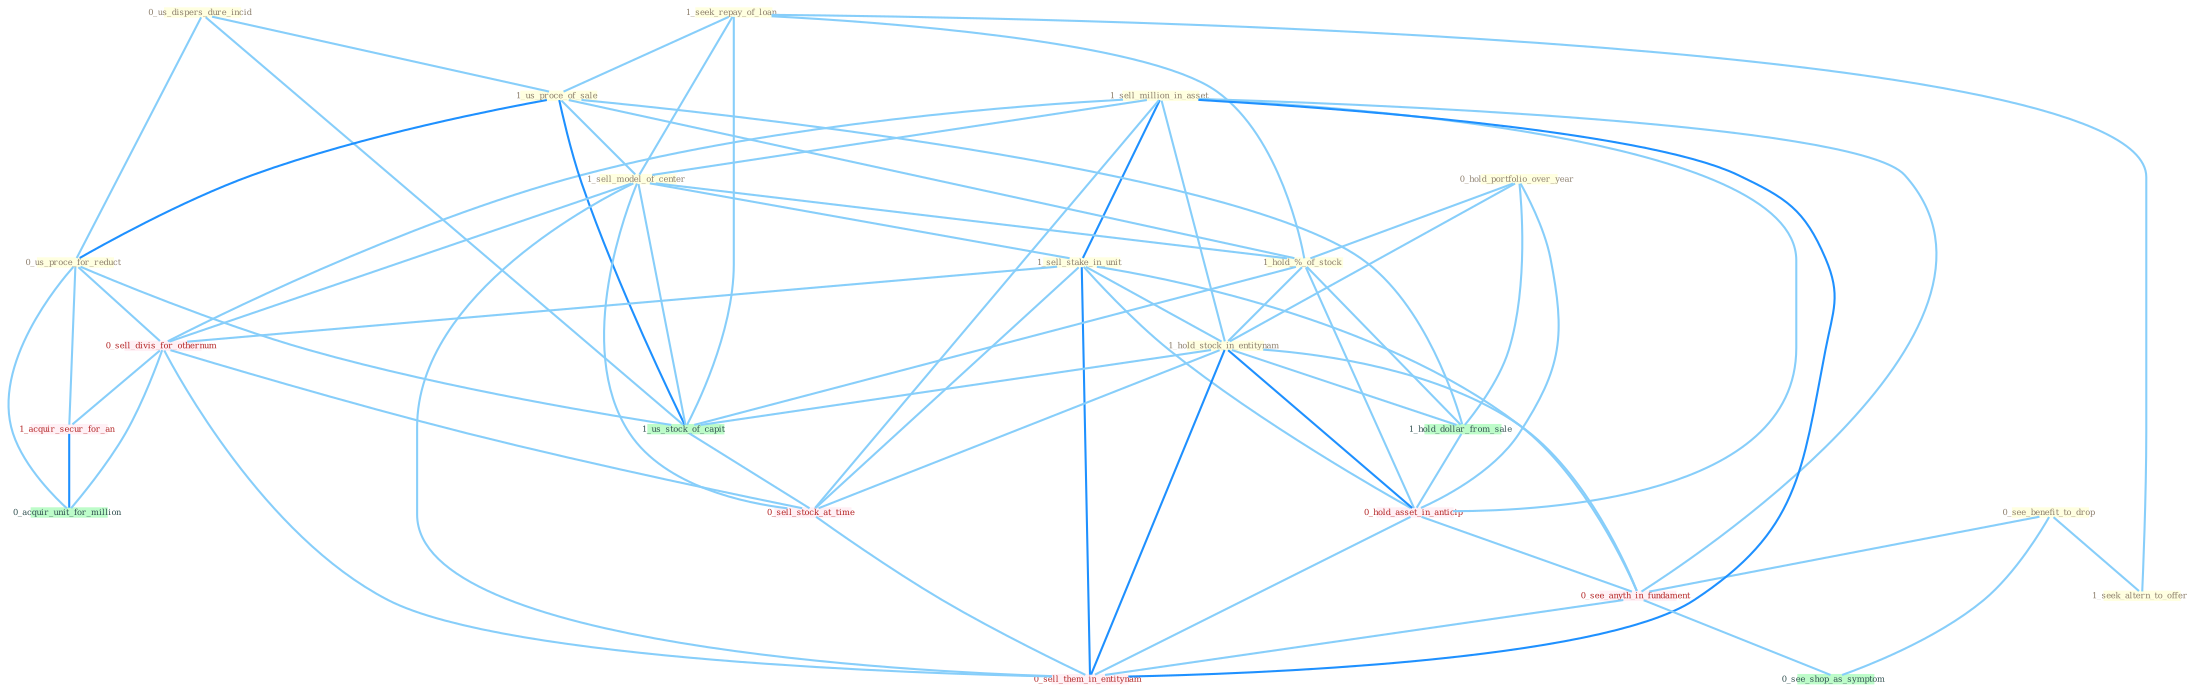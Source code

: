 Graph G{ 
    node
    [shape=polygon,style=filled,width=.5,height=.06,color="#BDFCC9",fixedsize=true,fontsize=4,
    fontcolor="#2f4f4f"];
    {node
    [color="#ffffe0", fontcolor="#8b7d6b"] "0_us_dispers_dure_incid " "0_see_benefit_to_drop " "1_seek_repay_of_loan " "1_sell_million_in_asset " "1_us_proce_of_sale " "0_hold_portfolio_over_year " "1_sell_model_of_center " "1_sell_stake_in_unit " "1_hold_%_of_stock " "1_hold_stock_in_entitynam " "1_seek_altern_to_offer " "0_us_proce_for_reduct "}
{node [color="#fff0f5", fontcolor="#b22222"] "0_sell_divis_for_othernum " "1_acquir_secur_for_an " "0_hold_asset_in_anticip " "0_sell_stock_at_time " "0_see_anyth_in_fundament " "0_sell_them_in_entitynam "}
edge [color="#B0E2FF"];

	"0_us_dispers_dure_incid " -- "1_us_proce_of_sale " [w="1", color="#87cefa" ];
	"0_us_dispers_dure_incid " -- "0_us_proce_for_reduct " [w="1", color="#87cefa" ];
	"0_us_dispers_dure_incid " -- "1_us_stock_of_capit " [w="1", color="#87cefa" ];
	"0_see_benefit_to_drop " -- "1_seek_altern_to_offer " [w="1", color="#87cefa" ];
	"0_see_benefit_to_drop " -- "0_see_anyth_in_fundament " [w="1", color="#87cefa" ];
	"0_see_benefit_to_drop " -- "0_see_shop_as_symptom " [w="1", color="#87cefa" ];
	"1_seek_repay_of_loan " -- "1_us_proce_of_sale " [w="1", color="#87cefa" ];
	"1_seek_repay_of_loan " -- "1_sell_model_of_center " [w="1", color="#87cefa" ];
	"1_seek_repay_of_loan " -- "1_hold_%_of_stock " [w="1", color="#87cefa" ];
	"1_seek_repay_of_loan " -- "1_seek_altern_to_offer " [w="1", color="#87cefa" ];
	"1_seek_repay_of_loan " -- "1_us_stock_of_capit " [w="1", color="#87cefa" ];
	"1_sell_million_in_asset " -- "1_sell_model_of_center " [w="1", color="#87cefa" ];
	"1_sell_million_in_asset " -- "1_sell_stake_in_unit " [w="2", color="#1e90ff" , len=0.8];
	"1_sell_million_in_asset " -- "1_hold_stock_in_entitynam " [w="1", color="#87cefa" ];
	"1_sell_million_in_asset " -- "0_sell_divis_for_othernum " [w="1", color="#87cefa" ];
	"1_sell_million_in_asset " -- "0_hold_asset_in_anticip " [w="1", color="#87cefa" ];
	"1_sell_million_in_asset " -- "0_sell_stock_at_time " [w="1", color="#87cefa" ];
	"1_sell_million_in_asset " -- "0_see_anyth_in_fundament " [w="1", color="#87cefa" ];
	"1_sell_million_in_asset " -- "0_sell_them_in_entitynam " [w="2", color="#1e90ff" , len=0.8];
	"1_us_proce_of_sale " -- "1_sell_model_of_center " [w="1", color="#87cefa" ];
	"1_us_proce_of_sale " -- "1_hold_%_of_stock " [w="1", color="#87cefa" ];
	"1_us_proce_of_sale " -- "0_us_proce_for_reduct " [w="2", color="#1e90ff" , len=0.8];
	"1_us_proce_of_sale " -- "1_us_stock_of_capit " [w="2", color="#1e90ff" , len=0.8];
	"1_us_proce_of_sale " -- "1_hold_dollar_from_sale " [w="1", color="#87cefa" ];
	"0_hold_portfolio_over_year " -- "1_hold_%_of_stock " [w="1", color="#87cefa" ];
	"0_hold_portfolio_over_year " -- "1_hold_stock_in_entitynam " [w="1", color="#87cefa" ];
	"0_hold_portfolio_over_year " -- "1_hold_dollar_from_sale " [w="1", color="#87cefa" ];
	"0_hold_portfolio_over_year " -- "0_hold_asset_in_anticip " [w="1", color="#87cefa" ];
	"1_sell_model_of_center " -- "1_sell_stake_in_unit " [w="1", color="#87cefa" ];
	"1_sell_model_of_center " -- "1_hold_%_of_stock " [w="1", color="#87cefa" ];
	"1_sell_model_of_center " -- "0_sell_divis_for_othernum " [w="1", color="#87cefa" ];
	"1_sell_model_of_center " -- "1_us_stock_of_capit " [w="1", color="#87cefa" ];
	"1_sell_model_of_center " -- "0_sell_stock_at_time " [w="1", color="#87cefa" ];
	"1_sell_model_of_center " -- "0_sell_them_in_entitynam " [w="1", color="#87cefa" ];
	"1_sell_stake_in_unit " -- "1_hold_stock_in_entitynam " [w="1", color="#87cefa" ];
	"1_sell_stake_in_unit " -- "0_sell_divis_for_othernum " [w="1", color="#87cefa" ];
	"1_sell_stake_in_unit " -- "0_hold_asset_in_anticip " [w="1", color="#87cefa" ];
	"1_sell_stake_in_unit " -- "0_sell_stock_at_time " [w="1", color="#87cefa" ];
	"1_sell_stake_in_unit " -- "0_see_anyth_in_fundament " [w="1", color="#87cefa" ];
	"1_sell_stake_in_unit " -- "0_sell_them_in_entitynam " [w="2", color="#1e90ff" , len=0.8];
	"1_hold_%_of_stock " -- "1_hold_stock_in_entitynam " [w="1", color="#87cefa" ];
	"1_hold_%_of_stock " -- "1_us_stock_of_capit " [w="1", color="#87cefa" ];
	"1_hold_%_of_stock " -- "1_hold_dollar_from_sale " [w="1", color="#87cefa" ];
	"1_hold_%_of_stock " -- "0_hold_asset_in_anticip " [w="1", color="#87cefa" ];
	"1_hold_stock_in_entitynam " -- "1_us_stock_of_capit " [w="1", color="#87cefa" ];
	"1_hold_stock_in_entitynam " -- "1_hold_dollar_from_sale " [w="1", color="#87cefa" ];
	"1_hold_stock_in_entitynam " -- "0_hold_asset_in_anticip " [w="2", color="#1e90ff" , len=0.8];
	"1_hold_stock_in_entitynam " -- "0_sell_stock_at_time " [w="1", color="#87cefa" ];
	"1_hold_stock_in_entitynam " -- "0_see_anyth_in_fundament " [w="1", color="#87cefa" ];
	"1_hold_stock_in_entitynam " -- "0_sell_them_in_entitynam " [w="2", color="#1e90ff" , len=0.8];
	"0_us_proce_for_reduct " -- "0_sell_divis_for_othernum " [w="1", color="#87cefa" ];
	"0_us_proce_for_reduct " -- "1_acquir_secur_for_an " [w="1", color="#87cefa" ];
	"0_us_proce_for_reduct " -- "1_us_stock_of_capit " [w="1", color="#87cefa" ];
	"0_us_proce_for_reduct " -- "0_acquir_unit_for_million " [w="1", color="#87cefa" ];
	"0_sell_divis_for_othernum " -- "1_acquir_secur_for_an " [w="1", color="#87cefa" ];
	"0_sell_divis_for_othernum " -- "0_sell_stock_at_time " [w="1", color="#87cefa" ];
	"0_sell_divis_for_othernum " -- "0_acquir_unit_for_million " [w="1", color="#87cefa" ];
	"0_sell_divis_for_othernum " -- "0_sell_them_in_entitynam " [w="1", color="#87cefa" ];
	"1_acquir_secur_for_an " -- "0_acquir_unit_for_million " [w="2", color="#1e90ff" , len=0.8];
	"1_us_stock_of_capit " -- "0_sell_stock_at_time " [w="1", color="#87cefa" ];
	"1_hold_dollar_from_sale " -- "0_hold_asset_in_anticip " [w="1", color="#87cefa" ];
	"0_hold_asset_in_anticip " -- "0_see_anyth_in_fundament " [w="1", color="#87cefa" ];
	"0_hold_asset_in_anticip " -- "0_sell_them_in_entitynam " [w="1", color="#87cefa" ];
	"0_sell_stock_at_time " -- "0_sell_them_in_entitynam " [w="1", color="#87cefa" ];
	"0_see_anyth_in_fundament " -- "0_see_shop_as_symptom " [w="1", color="#87cefa" ];
	"0_see_anyth_in_fundament " -- "0_sell_them_in_entitynam " [w="1", color="#87cefa" ];
}